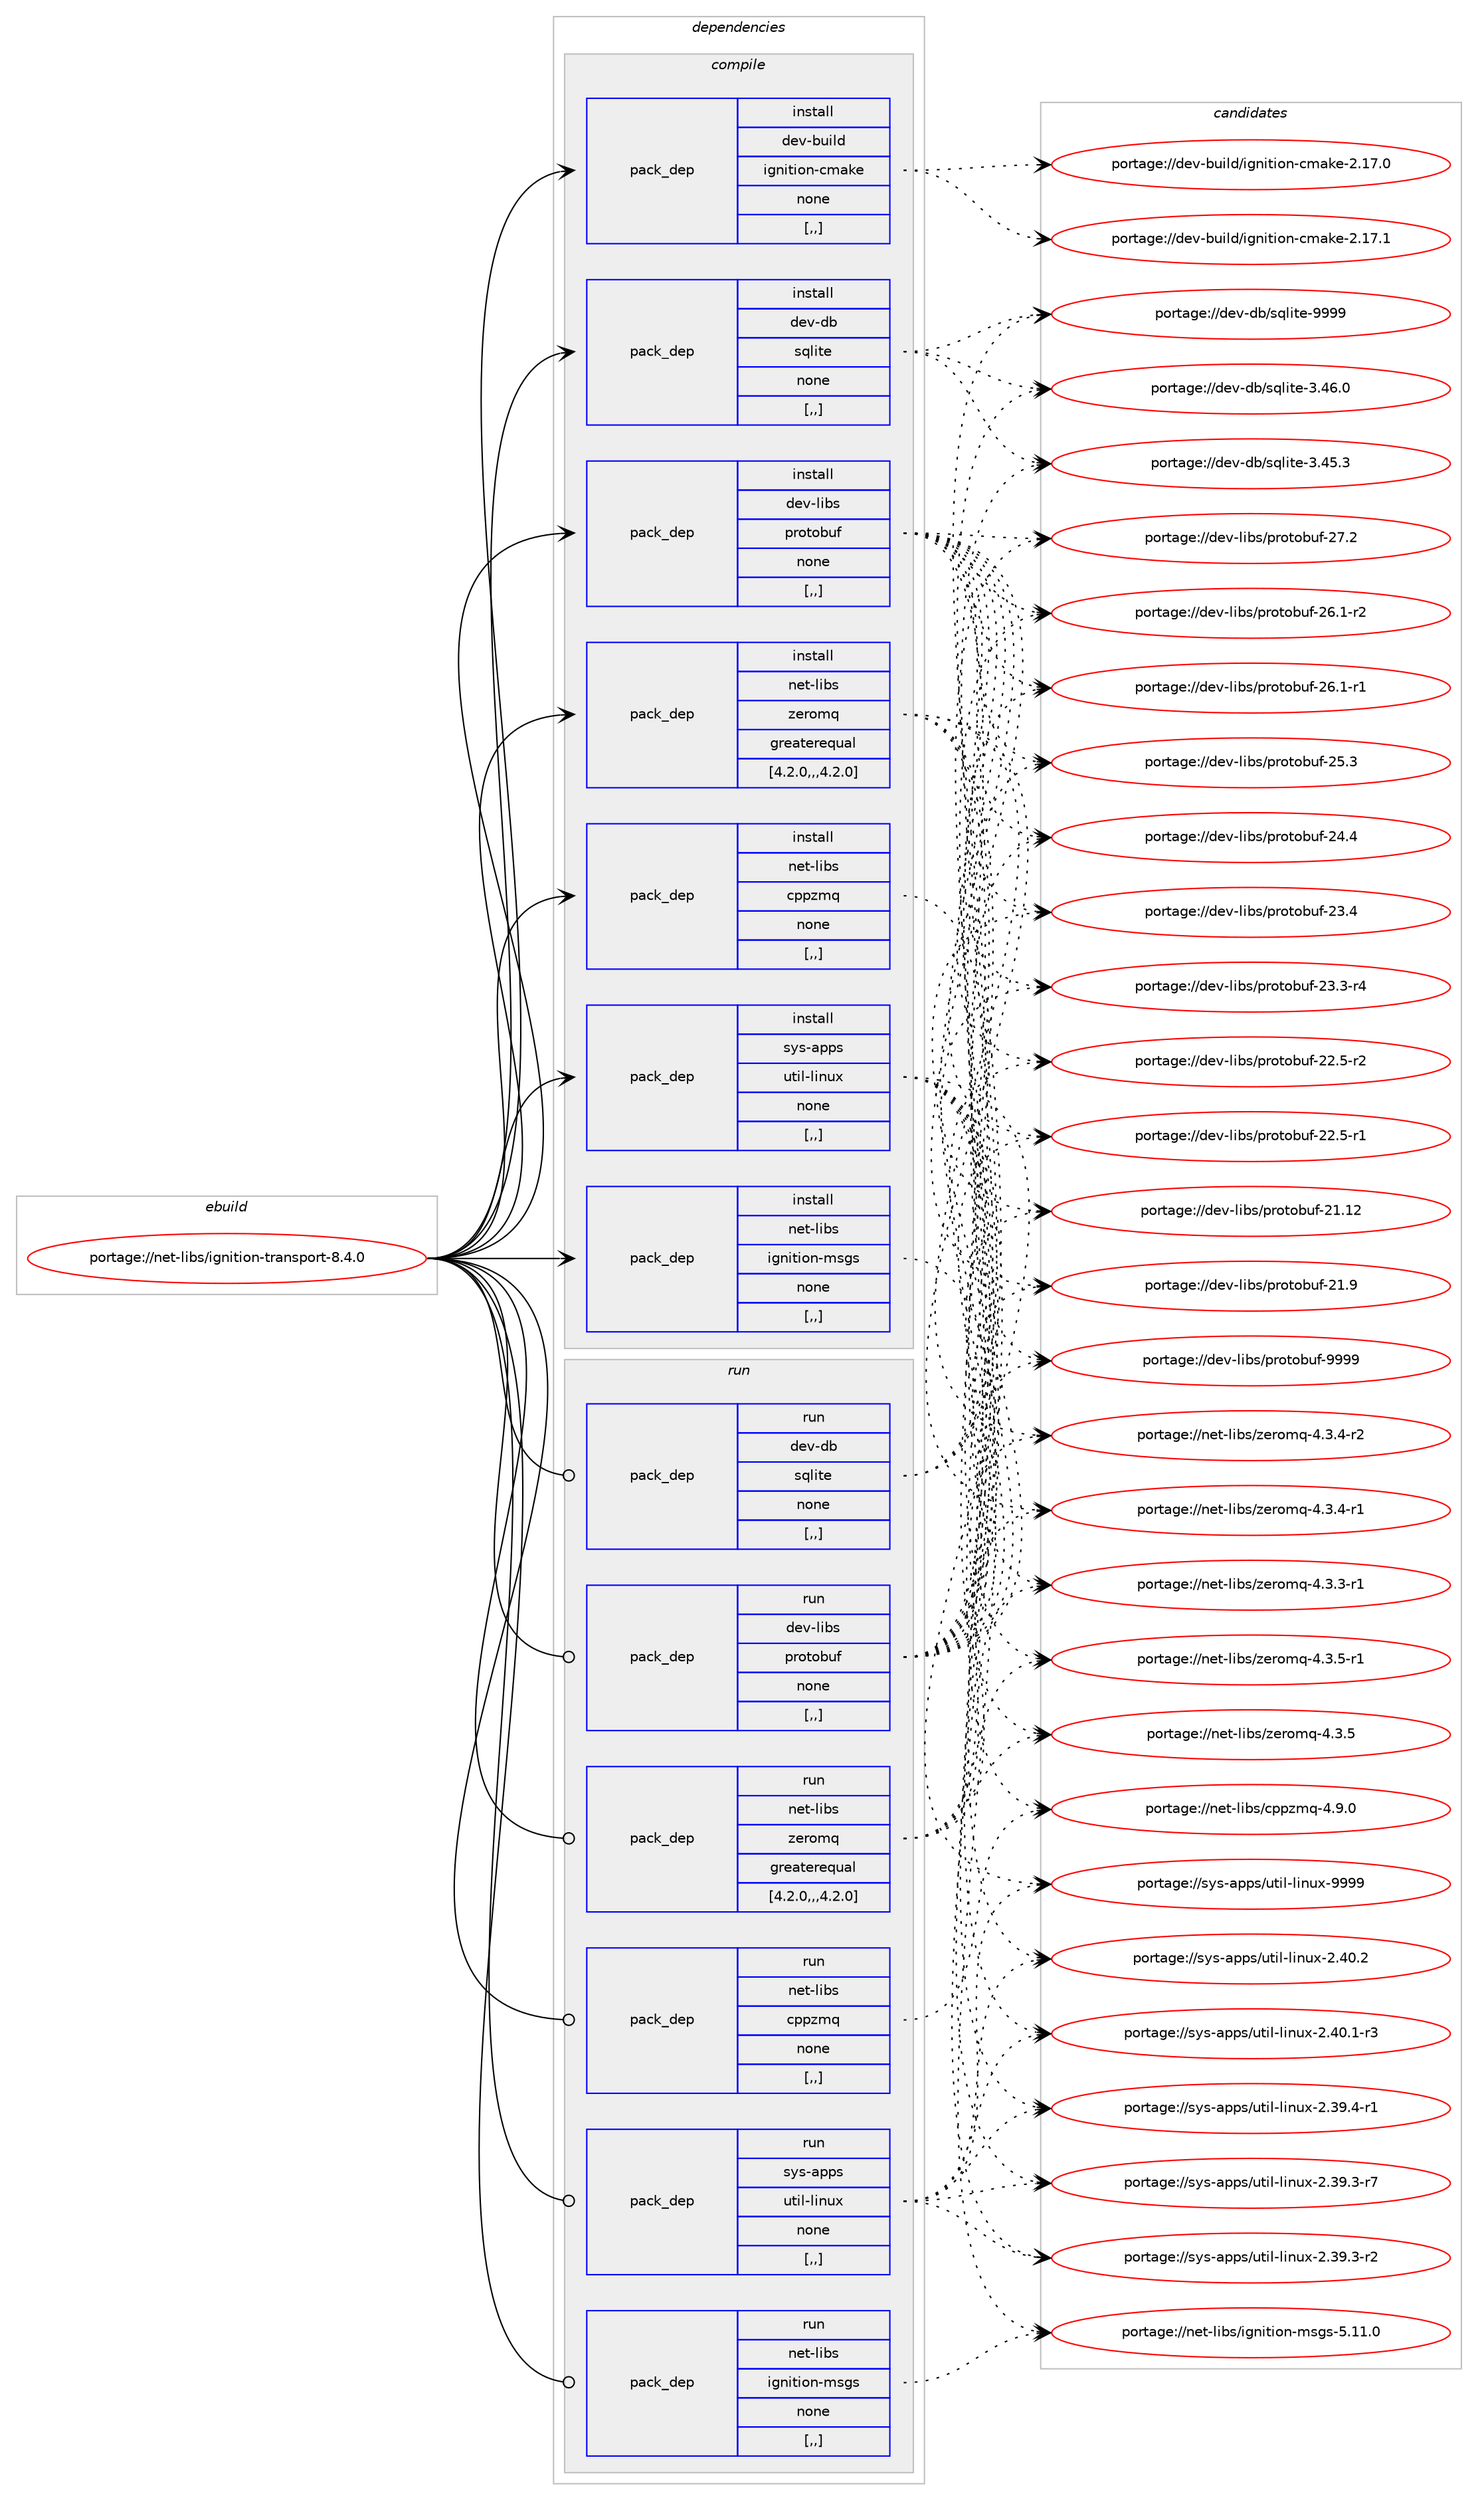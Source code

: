 digraph prolog {

# *************
# Graph options
# *************

newrank=true;
concentrate=true;
compound=true;
graph [rankdir=LR,fontname=Helvetica,fontsize=10,ranksep=1.5];#, ranksep=2.5, nodesep=0.2];
edge  [arrowhead=vee];
node  [fontname=Helvetica,fontsize=10];

# **********
# The ebuild
# **********

subgraph cluster_leftcol {
color=gray;
label=<<i>ebuild</i>>;
id [label="portage://net-libs/ignition-transport-8.4.0", color=red, width=4, href="../net-libs/ignition-transport-8.4.0.svg"];
}

# ****************
# The dependencies
# ****************

subgraph cluster_midcol {
color=gray;
label=<<i>dependencies</i>>;
subgraph cluster_compile {
fillcolor="#eeeeee";
style=filled;
label=<<i>compile</i>>;
subgraph pack262616 {
dependency358733 [label=<<TABLE BORDER="0" CELLBORDER="1" CELLSPACING="0" CELLPADDING="4" WIDTH="220"><TR><TD ROWSPAN="6" CELLPADDING="30">pack_dep</TD></TR><TR><TD WIDTH="110">install</TD></TR><TR><TD>dev-build</TD></TR><TR><TD>ignition-cmake</TD></TR><TR><TD>none</TD></TR><TR><TD>[,,]</TD></TR></TABLE>>, shape=none, color=blue];
}
id:e -> dependency358733:w [weight=20,style="solid",arrowhead="vee"];
subgraph pack262617 {
dependency358734 [label=<<TABLE BORDER="0" CELLBORDER="1" CELLSPACING="0" CELLPADDING="4" WIDTH="220"><TR><TD ROWSPAN="6" CELLPADDING="30">pack_dep</TD></TR><TR><TD WIDTH="110">install</TD></TR><TR><TD>dev-db</TD></TR><TR><TD>sqlite</TD></TR><TR><TD>none</TD></TR><TR><TD>[,,]</TD></TR></TABLE>>, shape=none, color=blue];
}
id:e -> dependency358734:w [weight=20,style="solid",arrowhead="vee"];
subgraph pack262618 {
dependency358735 [label=<<TABLE BORDER="0" CELLBORDER="1" CELLSPACING="0" CELLPADDING="4" WIDTH="220"><TR><TD ROWSPAN="6" CELLPADDING="30">pack_dep</TD></TR><TR><TD WIDTH="110">install</TD></TR><TR><TD>dev-libs</TD></TR><TR><TD>protobuf</TD></TR><TR><TD>none</TD></TR><TR><TD>[,,]</TD></TR></TABLE>>, shape=none, color=blue];
}
id:e -> dependency358735:w [weight=20,style="solid",arrowhead="vee"];
subgraph pack262619 {
dependency358736 [label=<<TABLE BORDER="0" CELLBORDER="1" CELLSPACING="0" CELLPADDING="4" WIDTH="220"><TR><TD ROWSPAN="6" CELLPADDING="30">pack_dep</TD></TR><TR><TD WIDTH="110">install</TD></TR><TR><TD>net-libs</TD></TR><TR><TD>cppzmq</TD></TR><TR><TD>none</TD></TR><TR><TD>[,,]</TD></TR></TABLE>>, shape=none, color=blue];
}
id:e -> dependency358736:w [weight=20,style="solid",arrowhead="vee"];
subgraph pack262620 {
dependency358737 [label=<<TABLE BORDER="0" CELLBORDER="1" CELLSPACING="0" CELLPADDING="4" WIDTH="220"><TR><TD ROWSPAN="6" CELLPADDING="30">pack_dep</TD></TR><TR><TD WIDTH="110">install</TD></TR><TR><TD>net-libs</TD></TR><TR><TD>ignition-msgs</TD></TR><TR><TD>none</TD></TR><TR><TD>[,,]</TD></TR></TABLE>>, shape=none, color=blue];
}
id:e -> dependency358737:w [weight=20,style="solid",arrowhead="vee"];
subgraph pack262621 {
dependency358738 [label=<<TABLE BORDER="0" CELLBORDER="1" CELLSPACING="0" CELLPADDING="4" WIDTH="220"><TR><TD ROWSPAN="6" CELLPADDING="30">pack_dep</TD></TR><TR><TD WIDTH="110">install</TD></TR><TR><TD>net-libs</TD></TR><TR><TD>zeromq</TD></TR><TR><TD>greaterequal</TD></TR><TR><TD>[4.2.0,,,4.2.0]</TD></TR></TABLE>>, shape=none, color=blue];
}
id:e -> dependency358738:w [weight=20,style="solid",arrowhead="vee"];
subgraph pack262622 {
dependency358739 [label=<<TABLE BORDER="0" CELLBORDER="1" CELLSPACING="0" CELLPADDING="4" WIDTH="220"><TR><TD ROWSPAN="6" CELLPADDING="30">pack_dep</TD></TR><TR><TD WIDTH="110">install</TD></TR><TR><TD>sys-apps</TD></TR><TR><TD>util-linux</TD></TR><TR><TD>none</TD></TR><TR><TD>[,,]</TD></TR></TABLE>>, shape=none, color=blue];
}
id:e -> dependency358739:w [weight=20,style="solid",arrowhead="vee"];
}
subgraph cluster_compileandrun {
fillcolor="#eeeeee";
style=filled;
label=<<i>compile and run</i>>;
}
subgraph cluster_run {
fillcolor="#eeeeee";
style=filled;
label=<<i>run</i>>;
subgraph pack262623 {
dependency358740 [label=<<TABLE BORDER="0" CELLBORDER="1" CELLSPACING="0" CELLPADDING="4" WIDTH="220"><TR><TD ROWSPAN="6" CELLPADDING="30">pack_dep</TD></TR><TR><TD WIDTH="110">run</TD></TR><TR><TD>dev-db</TD></TR><TR><TD>sqlite</TD></TR><TR><TD>none</TD></TR><TR><TD>[,,]</TD></TR></TABLE>>, shape=none, color=blue];
}
id:e -> dependency358740:w [weight=20,style="solid",arrowhead="odot"];
subgraph pack262624 {
dependency358741 [label=<<TABLE BORDER="0" CELLBORDER="1" CELLSPACING="0" CELLPADDING="4" WIDTH="220"><TR><TD ROWSPAN="6" CELLPADDING="30">pack_dep</TD></TR><TR><TD WIDTH="110">run</TD></TR><TR><TD>dev-libs</TD></TR><TR><TD>protobuf</TD></TR><TR><TD>none</TD></TR><TR><TD>[,,]</TD></TR></TABLE>>, shape=none, color=blue];
}
id:e -> dependency358741:w [weight=20,style="solid",arrowhead="odot"];
subgraph pack262625 {
dependency358742 [label=<<TABLE BORDER="0" CELLBORDER="1" CELLSPACING="0" CELLPADDING="4" WIDTH="220"><TR><TD ROWSPAN="6" CELLPADDING="30">pack_dep</TD></TR><TR><TD WIDTH="110">run</TD></TR><TR><TD>net-libs</TD></TR><TR><TD>cppzmq</TD></TR><TR><TD>none</TD></TR><TR><TD>[,,]</TD></TR></TABLE>>, shape=none, color=blue];
}
id:e -> dependency358742:w [weight=20,style="solid",arrowhead="odot"];
subgraph pack262626 {
dependency358743 [label=<<TABLE BORDER="0" CELLBORDER="1" CELLSPACING="0" CELLPADDING="4" WIDTH="220"><TR><TD ROWSPAN="6" CELLPADDING="30">pack_dep</TD></TR><TR><TD WIDTH="110">run</TD></TR><TR><TD>net-libs</TD></TR><TR><TD>ignition-msgs</TD></TR><TR><TD>none</TD></TR><TR><TD>[,,]</TD></TR></TABLE>>, shape=none, color=blue];
}
id:e -> dependency358743:w [weight=20,style="solid",arrowhead="odot"];
subgraph pack262627 {
dependency358744 [label=<<TABLE BORDER="0" CELLBORDER="1" CELLSPACING="0" CELLPADDING="4" WIDTH="220"><TR><TD ROWSPAN="6" CELLPADDING="30">pack_dep</TD></TR><TR><TD WIDTH="110">run</TD></TR><TR><TD>net-libs</TD></TR><TR><TD>zeromq</TD></TR><TR><TD>greaterequal</TD></TR><TR><TD>[4.2.0,,,4.2.0]</TD></TR></TABLE>>, shape=none, color=blue];
}
id:e -> dependency358744:w [weight=20,style="solid",arrowhead="odot"];
subgraph pack262628 {
dependency358745 [label=<<TABLE BORDER="0" CELLBORDER="1" CELLSPACING="0" CELLPADDING="4" WIDTH="220"><TR><TD ROWSPAN="6" CELLPADDING="30">pack_dep</TD></TR><TR><TD WIDTH="110">run</TD></TR><TR><TD>sys-apps</TD></TR><TR><TD>util-linux</TD></TR><TR><TD>none</TD></TR><TR><TD>[,,]</TD></TR></TABLE>>, shape=none, color=blue];
}
id:e -> dependency358745:w [weight=20,style="solid",arrowhead="odot"];
}
}

# **************
# The candidates
# **************

subgraph cluster_choices {
rank=same;
color=gray;
label=<<i>candidates</i>>;

subgraph choice262616 {
color=black;
nodesep=1;
choice10010111845981171051081004710510311010511610511111045991099710710145504649554649 [label="portage://dev-build/ignition-cmake-2.17.1", color=red, width=4,href="../dev-build/ignition-cmake-2.17.1.svg"];
choice10010111845981171051081004710510311010511610511111045991099710710145504649554648 [label="portage://dev-build/ignition-cmake-2.17.0", color=red, width=4,href="../dev-build/ignition-cmake-2.17.0.svg"];
dependency358733:e -> choice10010111845981171051081004710510311010511610511111045991099710710145504649554649:w [style=dotted,weight="100"];
dependency358733:e -> choice10010111845981171051081004710510311010511610511111045991099710710145504649554648:w [style=dotted,weight="100"];
}
subgraph choice262617 {
color=black;
nodesep=1;
choice1001011184510098471151131081051161014557575757 [label="portage://dev-db/sqlite-9999", color=red, width=4,href="../dev-db/sqlite-9999.svg"];
choice10010111845100984711511310810511610145514652544648 [label="portage://dev-db/sqlite-3.46.0", color=red, width=4,href="../dev-db/sqlite-3.46.0.svg"];
choice10010111845100984711511310810511610145514652534651 [label="portage://dev-db/sqlite-3.45.3", color=red, width=4,href="../dev-db/sqlite-3.45.3.svg"];
dependency358734:e -> choice1001011184510098471151131081051161014557575757:w [style=dotted,weight="100"];
dependency358734:e -> choice10010111845100984711511310810511610145514652544648:w [style=dotted,weight="100"];
dependency358734:e -> choice10010111845100984711511310810511610145514652534651:w [style=dotted,weight="100"];
}
subgraph choice262618 {
color=black;
nodesep=1;
choice100101118451081059811547112114111116111981171024557575757 [label="portage://dev-libs/protobuf-9999", color=red, width=4,href="../dev-libs/protobuf-9999.svg"];
choice100101118451081059811547112114111116111981171024550554650 [label="portage://dev-libs/protobuf-27.2", color=red, width=4,href="../dev-libs/protobuf-27.2.svg"];
choice1001011184510810598115471121141111161119811710245505446494511450 [label="portage://dev-libs/protobuf-26.1-r2", color=red, width=4,href="../dev-libs/protobuf-26.1-r2.svg"];
choice1001011184510810598115471121141111161119811710245505446494511449 [label="portage://dev-libs/protobuf-26.1-r1", color=red, width=4,href="../dev-libs/protobuf-26.1-r1.svg"];
choice100101118451081059811547112114111116111981171024550534651 [label="portage://dev-libs/protobuf-25.3", color=red, width=4,href="../dev-libs/protobuf-25.3.svg"];
choice100101118451081059811547112114111116111981171024550524652 [label="portage://dev-libs/protobuf-24.4", color=red, width=4,href="../dev-libs/protobuf-24.4.svg"];
choice100101118451081059811547112114111116111981171024550514652 [label="portage://dev-libs/protobuf-23.4", color=red, width=4,href="../dev-libs/protobuf-23.4.svg"];
choice1001011184510810598115471121141111161119811710245505146514511452 [label="portage://dev-libs/protobuf-23.3-r4", color=red, width=4,href="../dev-libs/protobuf-23.3-r4.svg"];
choice1001011184510810598115471121141111161119811710245505046534511450 [label="portage://dev-libs/protobuf-22.5-r2", color=red, width=4,href="../dev-libs/protobuf-22.5-r2.svg"];
choice1001011184510810598115471121141111161119811710245505046534511449 [label="portage://dev-libs/protobuf-22.5-r1", color=red, width=4,href="../dev-libs/protobuf-22.5-r1.svg"];
choice10010111845108105981154711211411111611198117102455049464950 [label="portage://dev-libs/protobuf-21.12", color=red, width=4,href="../dev-libs/protobuf-21.12.svg"];
choice100101118451081059811547112114111116111981171024550494657 [label="portage://dev-libs/protobuf-21.9", color=red, width=4,href="../dev-libs/protobuf-21.9.svg"];
dependency358735:e -> choice100101118451081059811547112114111116111981171024557575757:w [style=dotted,weight="100"];
dependency358735:e -> choice100101118451081059811547112114111116111981171024550554650:w [style=dotted,weight="100"];
dependency358735:e -> choice1001011184510810598115471121141111161119811710245505446494511450:w [style=dotted,weight="100"];
dependency358735:e -> choice1001011184510810598115471121141111161119811710245505446494511449:w [style=dotted,weight="100"];
dependency358735:e -> choice100101118451081059811547112114111116111981171024550534651:w [style=dotted,weight="100"];
dependency358735:e -> choice100101118451081059811547112114111116111981171024550524652:w [style=dotted,weight="100"];
dependency358735:e -> choice100101118451081059811547112114111116111981171024550514652:w [style=dotted,weight="100"];
dependency358735:e -> choice1001011184510810598115471121141111161119811710245505146514511452:w [style=dotted,weight="100"];
dependency358735:e -> choice1001011184510810598115471121141111161119811710245505046534511450:w [style=dotted,weight="100"];
dependency358735:e -> choice1001011184510810598115471121141111161119811710245505046534511449:w [style=dotted,weight="100"];
dependency358735:e -> choice10010111845108105981154711211411111611198117102455049464950:w [style=dotted,weight="100"];
dependency358735:e -> choice100101118451081059811547112114111116111981171024550494657:w [style=dotted,weight="100"];
}
subgraph choice262619 {
color=black;
nodesep=1;
choice11010111645108105981154799112112122109113455246574648 [label="portage://net-libs/cppzmq-4.9.0", color=red, width=4,href="../net-libs/cppzmq-4.9.0.svg"];
dependency358736:e -> choice11010111645108105981154799112112122109113455246574648:w [style=dotted,weight="100"];
}
subgraph choice262620 {
color=black;
nodesep=1;
choice1101011164510810598115471051031101051161051111104510911510311545534649494648 [label="portage://net-libs/ignition-msgs-5.11.0", color=red, width=4,href="../net-libs/ignition-msgs-5.11.0.svg"];
dependency358737:e -> choice1101011164510810598115471051031101051161051111104510911510311545534649494648:w [style=dotted,weight="100"];
}
subgraph choice262621 {
color=black;
nodesep=1;
choice1101011164510810598115471221011141111091134552465146534511449 [label="portage://net-libs/zeromq-4.3.5-r1", color=red, width=4,href="../net-libs/zeromq-4.3.5-r1.svg"];
choice110101116451081059811547122101114111109113455246514653 [label="portage://net-libs/zeromq-4.3.5", color=red, width=4,href="../net-libs/zeromq-4.3.5.svg"];
choice1101011164510810598115471221011141111091134552465146524511450 [label="portage://net-libs/zeromq-4.3.4-r2", color=red, width=4,href="../net-libs/zeromq-4.3.4-r2.svg"];
choice1101011164510810598115471221011141111091134552465146524511449 [label="portage://net-libs/zeromq-4.3.4-r1", color=red, width=4,href="../net-libs/zeromq-4.3.4-r1.svg"];
choice1101011164510810598115471221011141111091134552465146514511449 [label="portage://net-libs/zeromq-4.3.3-r1", color=red, width=4,href="../net-libs/zeromq-4.3.3-r1.svg"];
dependency358738:e -> choice1101011164510810598115471221011141111091134552465146534511449:w [style=dotted,weight="100"];
dependency358738:e -> choice110101116451081059811547122101114111109113455246514653:w [style=dotted,weight="100"];
dependency358738:e -> choice1101011164510810598115471221011141111091134552465146524511450:w [style=dotted,weight="100"];
dependency358738:e -> choice1101011164510810598115471221011141111091134552465146524511449:w [style=dotted,weight="100"];
dependency358738:e -> choice1101011164510810598115471221011141111091134552465146514511449:w [style=dotted,weight="100"];
}
subgraph choice262622 {
color=black;
nodesep=1;
choice115121115459711211211547117116105108451081051101171204557575757 [label="portage://sys-apps/util-linux-9999", color=red, width=4,href="../sys-apps/util-linux-9999.svg"];
choice1151211154597112112115471171161051084510810511011712045504652484650 [label="portage://sys-apps/util-linux-2.40.2", color=red, width=4,href="../sys-apps/util-linux-2.40.2.svg"];
choice11512111545971121121154711711610510845108105110117120455046524846494511451 [label="portage://sys-apps/util-linux-2.40.1-r3", color=red, width=4,href="../sys-apps/util-linux-2.40.1-r3.svg"];
choice11512111545971121121154711711610510845108105110117120455046515746524511449 [label="portage://sys-apps/util-linux-2.39.4-r1", color=red, width=4,href="../sys-apps/util-linux-2.39.4-r1.svg"];
choice11512111545971121121154711711610510845108105110117120455046515746514511455 [label="portage://sys-apps/util-linux-2.39.3-r7", color=red, width=4,href="../sys-apps/util-linux-2.39.3-r7.svg"];
choice11512111545971121121154711711610510845108105110117120455046515746514511450 [label="portage://sys-apps/util-linux-2.39.3-r2", color=red, width=4,href="../sys-apps/util-linux-2.39.3-r2.svg"];
dependency358739:e -> choice115121115459711211211547117116105108451081051101171204557575757:w [style=dotted,weight="100"];
dependency358739:e -> choice1151211154597112112115471171161051084510810511011712045504652484650:w [style=dotted,weight="100"];
dependency358739:e -> choice11512111545971121121154711711610510845108105110117120455046524846494511451:w [style=dotted,weight="100"];
dependency358739:e -> choice11512111545971121121154711711610510845108105110117120455046515746524511449:w [style=dotted,weight="100"];
dependency358739:e -> choice11512111545971121121154711711610510845108105110117120455046515746514511455:w [style=dotted,weight="100"];
dependency358739:e -> choice11512111545971121121154711711610510845108105110117120455046515746514511450:w [style=dotted,weight="100"];
}
subgraph choice262623 {
color=black;
nodesep=1;
choice1001011184510098471151131081051161014557575757 [label="portage://dev-db/sqlite-9999", color=red, width=4,href="../dev-db/sqlite-9999.svg"];
choice10010111845100984711511310810511610145514652544648 [label="portage://dev-db/sqlite-3.46.0", color=red, width=4,href="../dev-db/sqlite-3.46.0.svg"];
choice10010111845100984711511310810511610145514652534651 [label="portage://dev-db/sqlite-3.45.3", color=red, width=4,href="../dev-db/sqlite-3.45.3.svg"];
dependency358740:e -> choice1001011184510098471151131081051161014557575757:w [style=dotted,weight="100"];
dependency358740:e -> choice10010111845100984711511310810511610145514652544648:w [style=dotted,weight="100"];
dependency358740:e -> choice10010111845100984711511310810511610145514652534651:w [style=dotted,weight="100"];
}
subgraph choice262624 {
color=black;
nodesep=1;
choice100101118451081059811547112114111116111981171024557575757 [label="portage://dev-libs/protobuf-9999", color=red, width=4,href="../dev-libs/protobuf-9999.svg"];
choice100101118451081059811547112114111116111981171024550554650 [label="portage://dev-libs/protobuf-27.2", color=red, width=4,href="../dev-libs/protobuf-27.2.svg"];
choice1001011184510810598115471121141111161119811710245505446494511450 [label="portage://dev-libs/protobuf-26.1-r2", color=red, width=4,href="../dev-libs/protobuf-26.1-r2.svg"];
choice1001011184510810598115471121141111161119811710245505446494511449 [label="portage://dev-libs/protobuf-26.1-r1", color=red, width=4,href="../dev-libs/protobuf-26.1-r1.svg"];
choice100101118451081059811547112114111116111981171024550534651 [label="portage://dev-libs/protobuf-25.3", color=red, width=4,href="../dev-libs/protobuf-25.3.svg"];
choice100101118451081059811547112114111116111981171024550524652 [label="portage://dev-libs/protobuf-24.4", color=red, width=4,href="../dev-libs/protobuf-24.4.svg"];
choice100101118451081059811547112114111116111981171024550514652 [label="portage://dev-libs/protobuf-23.4", color=red, width=4,href="../dev-libs/protobuf-23.4.svg"];
choice1001011184510810598115471121141111161119811710245505146514511452 [label="portage://dev-libs/protobuf-23.3-r4", color=red, width=4,href="../dev-libs/protobuf-23.3-r4.svg"];
choice1001011184510810598115471121141111161119811710245505046534511450 [label="portage://dev-libs/protobuf-22.5-r2", color=red, width=4,href="../dev-libs/protobuf-22.5-r2.svg"];
choice1001011184510810598115471121141111161119811710245505046534511449 [label="portage://dev-libs/protobuf-22.5-r1", color=red, width=4,href="../dev-libs/protobuf-22.5-r1.svg"];
choice10010111845108105981154711211411111611198117102455049464950 [label="portage://dev-libs/protobuf-21.12", color=red, width=4,href="../dev-libs/protobuf-21.12.svg"];
choice100101118451081059811547112114111116111981171024550494657 [label="portage://dev-libs/protobuf-21.9", color=red, width=4,href="../dev-libs/protobuf-21.9.svg"];
dependency358741:e -> choice100101118451081059811547112114111116111981171024557575757:w [style=dotted,weight="100"];
dependency358741:e -> choice100101118451081059811547112114111116111981171024550554650:w [style=dotted,weight="100"];
dependency358741:e -> choice1001011184510810598115471121141111161119811710245505446494511450:w [style=dotted,weight="100"];
dependency358741:e -> choice1001011184510810598115471121141111161119811710245505446494511449:w [style=dotted,weight="100"];
dependency358741:e -> choice100101118451081059811547112114111116111981171024550534651:w [style=dotted,weight="100"];
dependency358741:e -> choice100101118451081059811547112114111116111981171024550524652:w [style=dotted,weight="100"];
dependency358741:e -> choice100101118451081059811547112114111116111981171024550514652:w [style=dotted,weight="100"];
dependency358741:e -> choice1001011184510810598115471121141111161119811710245505146514511452:w [style=dotted,weight="100"];
dependency358741:e -> choice1001011184510810598115471121141111161119811710245505046534511450:w [style=dotted,weight="100"];
dependency358741:e -> choice1001011184510810598115471121141111161119811710245505046534511449:w [style=dotted,weight="100"];
dependency358741:e -> choice10010111845108105981154711211411111611198117102455049464950:w [style=dotted,weight="100"];
dependency358741:e -> choice100101118451081059811547112114111116111981171024550494657:w [style=dotted,weight="100"];
}
subgraph choice262625 {
color=black;
nodesep=1;
choice11010111645108105981154799112112122109113455246574648 [label="portage://net-libs/cppzmq-4.9.0", color=red, width=4,href="../net-libs/cppzmq-4.9.0.svg"];
dependency358742:e -> choice11010111645108105981154799112112122109113455246574648:w [style=dotted,weight="100"];
}
subgraph choice262626 {
color=black;
nodesep=1;
choice1101011164510810598115471051031101051161051111104510911510311545534649494648 [label="portage://net-libs/ignition-msgs-5.11.0", color=red, width=4,href="../net-libs/ignition-msgs-5.11.0.svg"];
dependency358743:e -> choice1101011164510810598115471051031101051161051111104510911510311545534649494648:w [style=dotted,weight="100"];
}
subgraph choice262627 {
color=black;
nodesep=1;
choice1101011164510810598115471221011141111091134552465146534511449 [label="portage://net-libs/zeromq-4.3.5-r1", color=red, width=4,href="../net-libs/zeromq-4.3.5-r1.svg"];
choice110101116451081059811547122101114111109113455246514653 [label="portage://net-libs/zeromq-4.3.5", color=red, width=4,href="../net-libs/zeromq-4.3.5.svg"];
choice1101011164510810598115471221011141111091134552465146524511450 [label="portage://net-libs/zeromq-4.3.4-r2", color=red, width=4,href="../net-libs/zeromq-4.3.4-r2.svg"];
choice1101011164510810598115471221011141111091134552465146524511449 [label="portage://net-libs/zeromq-4.3.4-r1", color=red, width=4,href="../net-libs/zeromq-4.3.4-r1.svg"];
choice1101011164510810598115471221011141111091134552465146514511449 [label="portage://net-libs/zeromq-4.3.3-r1", color=red, width=4,href="../net-libs/zeromq-4.3.3-r1.svg"];
dependency358744:e -> choice1101011164510810598115471221011141111091134552465146534511449:w [style=dotted,weight="100"];
dependency358744:e -> choice110101116451081059811547122101114111109113455246514653:w [style=dotted,weight="100"];
dependency358744:e -> choice1101011164510810598115471221011141111091134552465146524511450:w [style=dotted,weight="100"];
dependency358744:e -> choice1101011164510810598115471221011141111091134552465146524511449:w [style=dotted,weight="100"];
dependency358744:e -> choice1101011164510810598115471221011141111091134552465146514511449:w [style=dotted,weight="100"];
}
subgraph choice262628 {
color=black;
nodesep=1;
choice115121115459711211211547117116105108451081051101171204557575757 [label="portage://sys-apps/util-linux-9999", color=red, width=4,href="../sys-apps/util-linux-9999.svg"];
choice1151211154597112112115471171161051084510810511011712045504652484650 [label="portage://sys-apps/util-linux-2.40.2", color=red, width=4,href="../sys-apps/util-linux-2.40.2.svg"];
choice11512111545971121121154711711610510845108105110117120455046524846494511451 [label="portage://sys-apps/util-linux-2.40.1-r3", color=red, width=4,href="../sys-apps/util-linux-2.40.1-r3.svg"];
choice11512111545971121121154711711610510845108105110117120455046515746524511449 [label="portage://sys-apps/util-linux-2.39.4-r1", color=red, width=4,href="../sys-apps/util-linux-2.39.4-r1.svg"];
choice11512111545971121121154711711610510845108105110117120455046515746514511455 [label="portage://sys-apps/util-linux-2.39.3-r7", color=red, width=4,href="../sys-apps/util-linux-2.39.3-r7.svg"];
choice11512111545971121121154711711610510845108105110117120455046515746514511450 [label="portage://sys-apps/util-linux-2.39.3-r2", color=red, width=4,href="../sys-apps/util-linux-2.39.3-r2.svg"];
dependency358745:e -> choice115121115459711211211547117116105108451081051101171204557575757:w [style=dotted,weight="100"];
dependency358745:e -> choice1151211154597112112115471171161051084510810511011712045504652484650:w [style=dotted,weight="100"];
dependency358745:e -> choice11512111545971121121154711711610510845108105110117120455046524846494511451:w [style=dotted,weight="100"];
dependency358745:e -> choice11512111545971121121154711711610510845108105110117120455046515746524511449:w [style=dotted,weight="100"];
dependency358745:e -> choice11512111545971121121154711711610510845108105110117120455046515746514511455:w [style=dotted,weight="100"];
dependency358745:e -> choice11512111545971121121154711711610510845108105110117120455046515746514511450:w [style=dotted,weight="100"];
}
}

}
